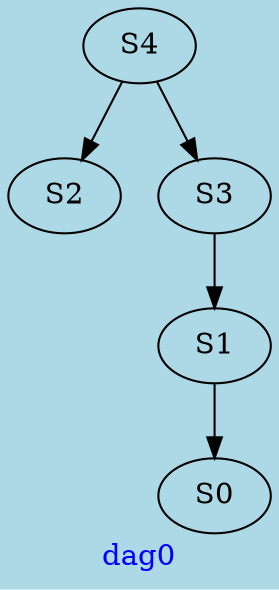 digraph G{
graph [ label = "dag0" , fontcolor = "blue" , bgcolor = "lightblue" ];
S0;
S1;
S2;
S3;
S4;
S1->S0;
S3->S1;
S4->S2;
S4->S3;
}
